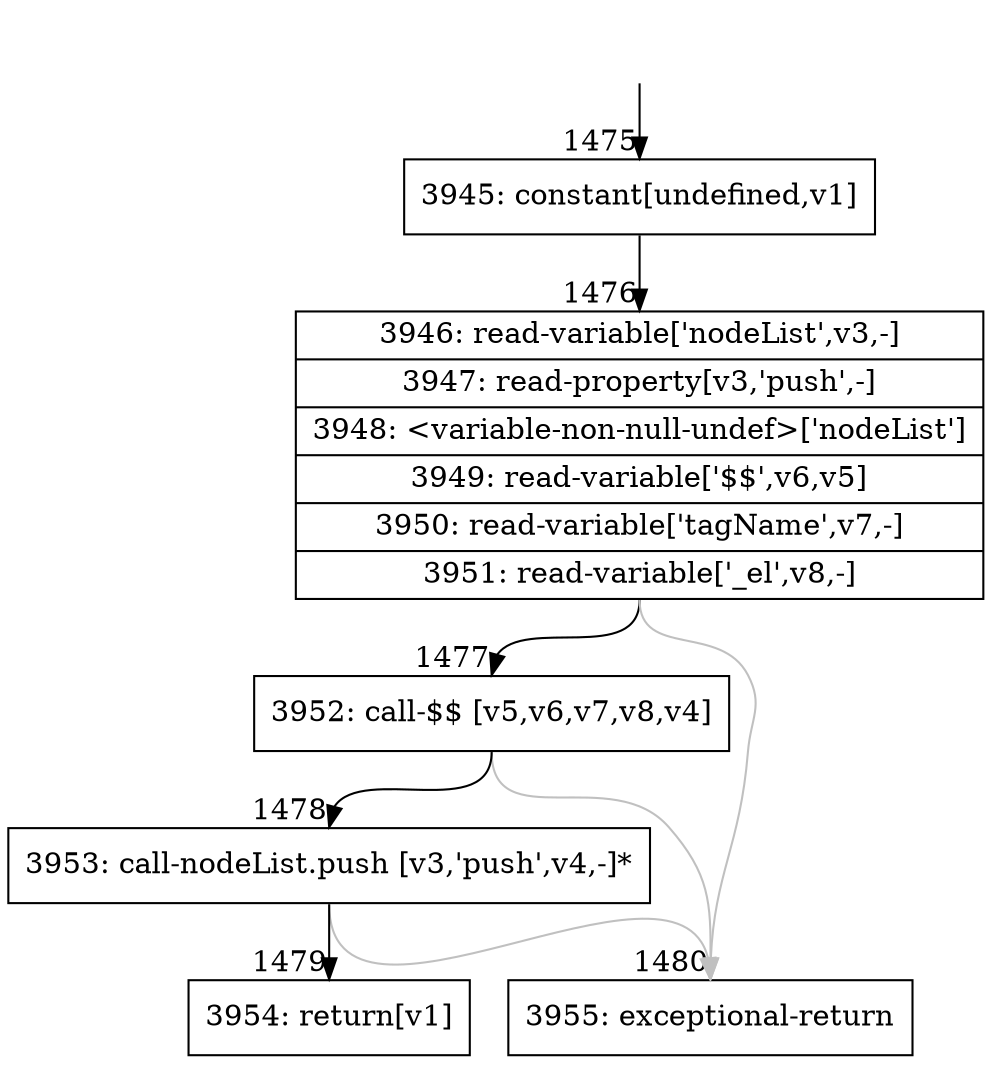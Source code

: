 digraph {
rankdir="TD"
BB_entry109[shape=none,label=""];
BB_entry109 -> BB1475 [tailport=s, headport=n, headlabel="    1475"]
BB1475 [shape=record label="{3945: constant[undefined,v1]}" ] 
BB1475 -> BB1476 [tailport=s, headport=n, headlabel="      1476"]
BB1476 [shape=record label="{3946: read-variable['nodeList',v3,-]|3947: read-property[v3,'push',-]|3948: \<variable-non-null-undef\>['nodeList']|3949: read-variable['$$',v6,v5]|3950: read-variable['tagName',v7,-]|3951: read-variable['_el',v8,-]}" ] 
BB1476 -> BB1477 [tailport=s, headport=n, headlabel="      1477"]
BB1476 -> BB1480 [tailport=s, headport=n, color=gray, headlabel="      1480"]
BB1477 [shape=record label="{3952: call-$$ [v5,v6,v7,v8,v4]}" ] 
BB1477 -> BB1478 [tailport=s, headport=n, headlabel="      1478"]
BB1477 -> BB1480 [tailport=s, headport=n, color=gray]
BB1478 [shape=record label="{3953: call-nodeList.push [v3,'push',v4,-]*}" ] 
BB1478 -> BB1479 [tailport=s, headport=n, headlabel="      1479"]
BB1478 -> BB1480 [tailport=s, headport=n, color=gray]
BB1479 [shape=record label="{3954: return[v1]}" ] 
BB1480 [shape=record label="{3955: exceptional-return}" ] 
//#$~ 1292
}
